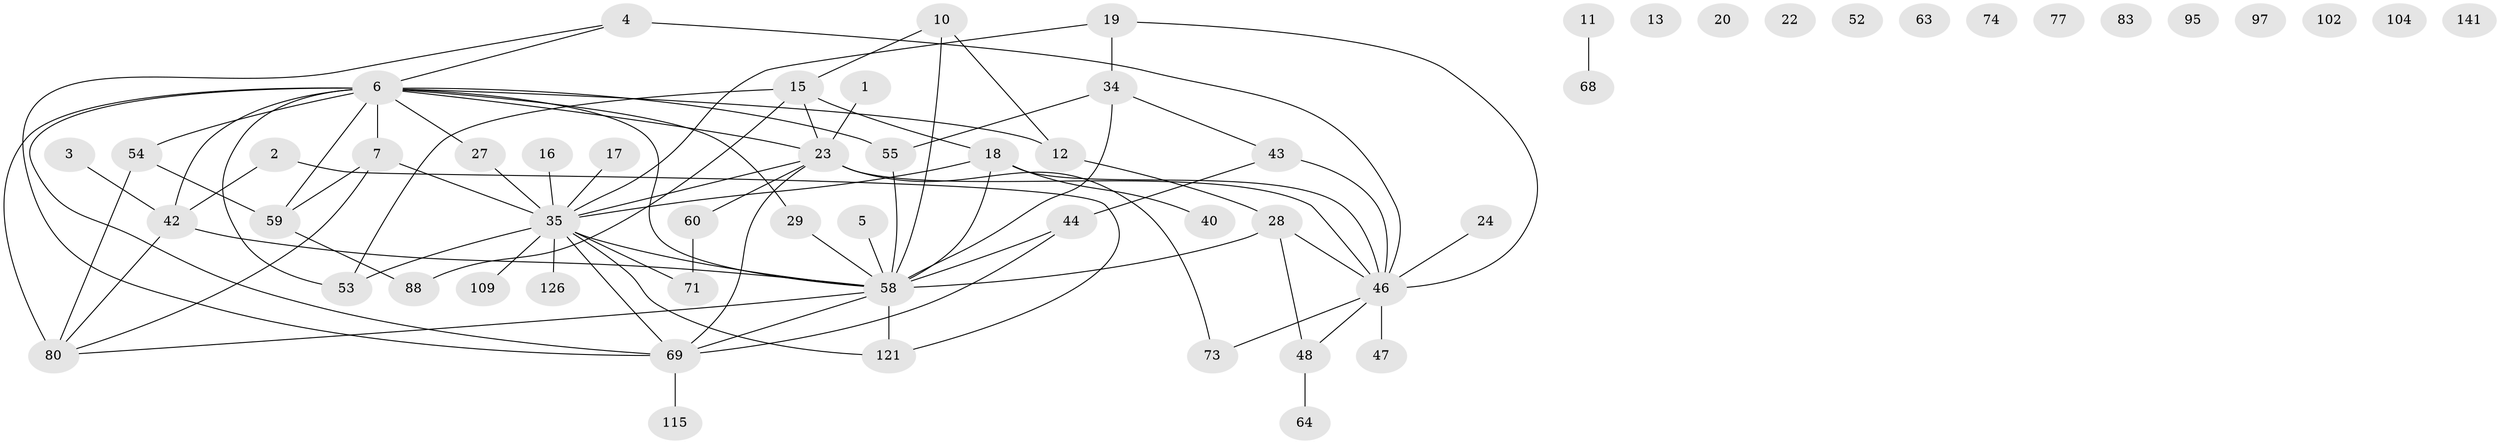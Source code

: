 // original degree distribution, {3: 0.2550335570469799, 4: 0.11409395973154363, 2: 0.2751677852348993, 5: 0.0738255033557047, 1: 0.18120805369127516, 0: 0.08053691275167785, 6: 0.006711409395973154, 7: 0.013422818791946308}
// Generated by graph-tools (version 1.1) at 2025/16/03/04/25 18:16:28]
// undirected, 59 vertices, 82 edges
graph export_dot {
graph [start="1"]
  node [color=gray90,style=filled];
  1 [super="+65+85"];
  2 [super="+67+26"];
  3 [super="+41+62"];
  4 [super="+119+84+56"];
  5 [super="+36"];
  6 [super="+8+31+32"];
  7 [super="+149+122+105+9"];
  10 [super="+14"];
  11 [super="+138"];
  12 [super="+33+76"];
  13;
  15 [super="+117+50"];
  16 [super="+39"];
  17 [super="+21"];
  18 [super="+124+79"];
  19 [super="+120+61"];
  20;
  22;
  23 [super="+113+106+45"];
  24;
  27 [super="+100"];
  28 [super="+143+107+49"];
  29;
  34 [super="+38"];
  35 [super="+108+114+89"];
  40;
  42 [super="+99"];
  43 [super="+82"];
  44 [super="+91"];
  46 [super="+146+147+92+123+116"];
  47 [super="+94"];
  48 [super="+66+51"];
  52;
  53 [super="+81"];
  54 [super="+57"];
  55;
  58 [super="+127+112+86"];
  59 [super="+93"];
  60;
  63;
  64;
  68 [super="+72"];
  69 [super="+110+78+70"];
  71;
  73;
  74;
  77;
  80 [super="+90"];
  83;
  88 [super="+111"];
  95;
  97 [super="+137"];
  102;
  104;
  109;
  115;
  121 [super="+145"];
  126;
  141;
  1 -- 23;
  2 -- 121;
  2 -- 42;
  3 -- 42;
  4 -- 46 [weight=2];
  4 -- 6;
  4 -- 69;
  5 -- 58;
  6 -- 53 [weight=2];
  6 -- 7 [weight=3];
  6 -- 54;
  6 -- 55;
  6 -- 23 [weight=3];
  6 -- 42;
  6 -- 69;
  6 -- 12;
  6 -- 59;
  6 -- 27;
  6 -- 29;
  6 -- 80;
  6 -- 58;
  7 -- 80;
  7 -- 35;
  7 -- 59;
  10 -- 12;
  10 -- 58;
  10 -- 15;
  11 -- 68;
  12 -- 28;
  15 -- 53;
  15 -- 18;
  15 -- 88;
  15 -- 23;
  16 -- 35;
  17 -- 35;
  18 -- 46 [weight=2];
  18 -- 40;
  18 -- 58;
  18 -- 35;
  19 -- 46;
  19 -- 35;
  19 -- 34;
  23 -- 35;
  23 -- 73;
  23 -- 60;
  23 -- 46;
  23 -- 69;
  24 -- 46;
  27 -- 35;
  28 -- 46;
  28 -- 48;
  28 -- 58;
  29 -- 58;
  34 -- 55;
  34 -- 43;
  34 -- 58 [weight=2];
  35 -- 71;
  35 -- 109;
  35 -- 53;
  35 -- 121;
  35 -- 126;
  35 -- 69;
  35 -- 58;
  42 -- 58;
  42 -- 80;
  43 -- 44;
  43 -- 46 [weight=2];
  44 -- 69;
  44 -- 58;
  46 -- 47;
  46 -- 73;
  46 -- 48;
  48 -- 64;
  54 -- 59;
  54 -- 80;
  55 -- 58;
  58 -- 80;
  58 -- 121;
  58 -- 69;
  59 -- 88;
  60 -- 71;
  69 -- 115;
}
